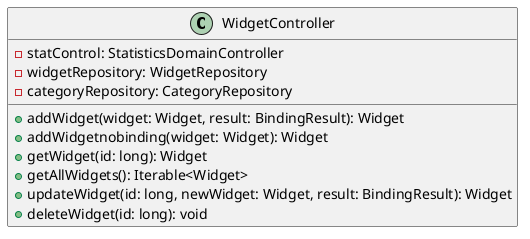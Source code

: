 @startuml
class WidgetController [[java:edu.sru.cpsc.webshopping.controller.WidgetController]] {
	-statControl: StatisticsDomainController
	-widgetRepository: WidgetRepository
	-categoryRepository: CategoryRepository
	+addWidget(widget: Widget, result: BindingResult): Widget
	+addWidgetnobinding(widget: Widget): Widget
	+getWidget(id: long): Widget
	+getAllWidgets(): Iterable<Widget>
	+updateWidget(id: long, newWidget: Widget, result: BindingResult): Widget
	+deleteWidget(id: long): void
}
@enduml